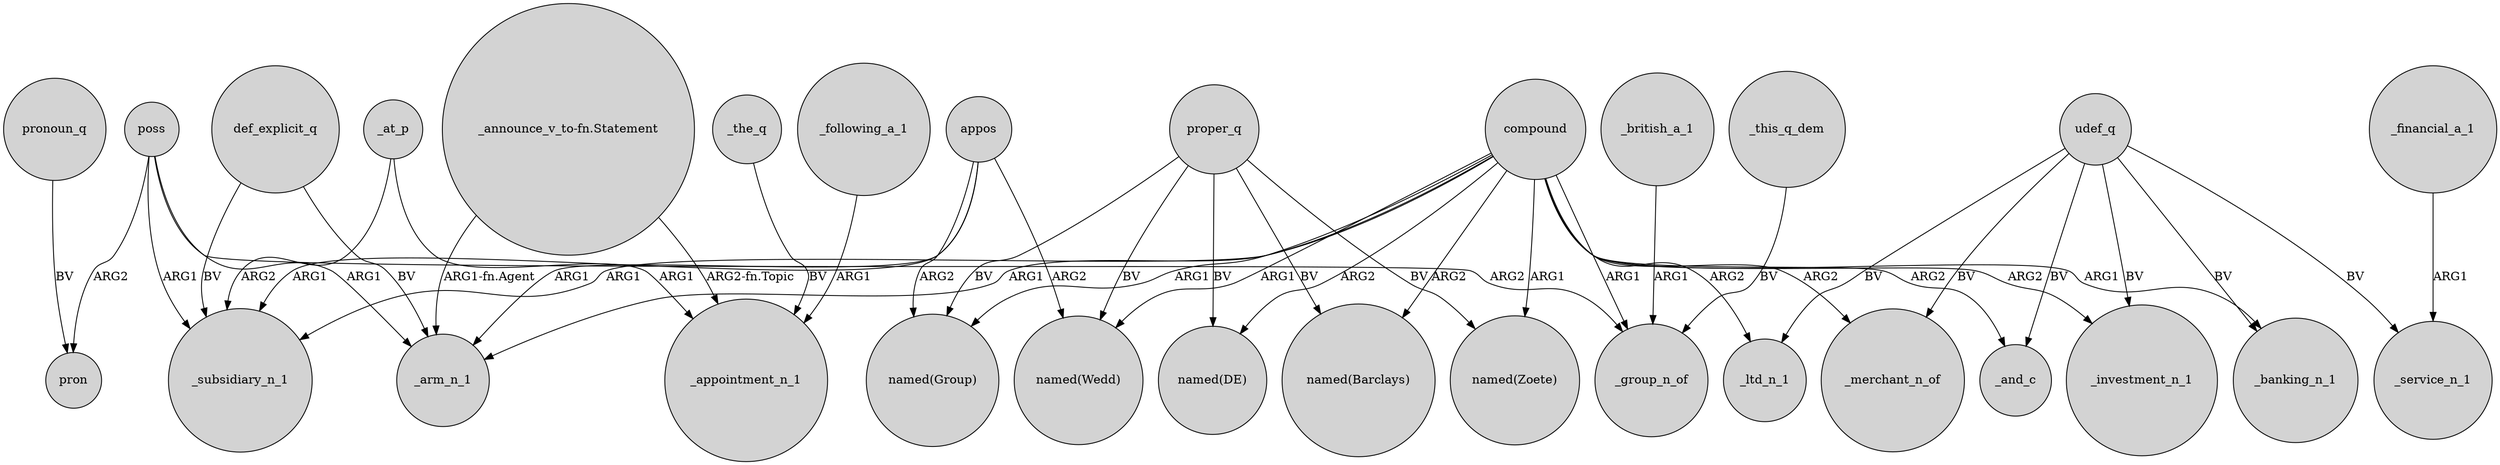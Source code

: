 digraph {
	node [shape=circle style=filled]
	udef_q -> _merchant_n_of [label=BV]
	"_announce_v_to-fn.Statement" -> _appointment_n_1 [label="ARG2-fn.Topic"]
	poss -> pron [label=ARG2]
	def_explicit_q -> _subsidiary_n_1 [label=BV]
	poss -> _subsidiary_n_1 [label=ARG1]
	proper_q -> "named(Zoete)" [label=BV]
	compound -> "named(Zoete)" [label=ARG1]
	def_explicit_q -> _arm_n_1 [label=BV]
	compound -> _investment_n_1 [label=ARG2]
	_at_p -> _subsidiary_n_1 [label=ARG2]
	_financial_a_1 -> _service_n_1 [label=ARG1]
	appos -> _arm_n_1 [label=ARG1]
	compound -> _arm_n_1 [label=ARG1]
	compound -> "named(DE)" [label=ARG2]
	proper_q -> "named(Wedd)" [label=BV]
	compound -> "named(Group)" [label=ARG1]
	pronoun_q -> pron [label=BV]
	compound -> _and_c [label=ARG2]
	compound -> _banking_n_1 [label=ARG1]
	udef_q -> _service_n_1 [label=BV]
	proper_q -> "named(DE)" [label=BV]
	poss -> _group_n_of [label=ARG2]
	_at_p -> _appointment_n_1 [label=ARG1]
	compound -> "named(Barclays)" [label=ARG2]
	appos -> "named(Group)" [label=ARG2]
	"_announce_v_to-fn.Statement" -> _arm_n_1 [label="ARG1-fn.Agent"]
	_the_q -> _appointment_n_1 [label=BV]
	_this_q_dem -> _group_n_of [label=BV]
	_british_a_1 -> _group_n_of [label=ARG1]
	appos -> _subsidiary_n_1 [label=ARG1]
	compound -> _subsidiary_n_1 [label=ARG1]
	compound -> "named(Wedd)" [label=ARG1]
	compound -> _ltd_n_1 [label=ARG2]
	udef_q -> _investment_n_1 [label=BV]
	poss -> _arm_n_1 [label=ARG1]
	proper_q -> "named(Group)" [label=BV]
	compound -> _merchant_n_of [label=ARG2]
	_following_a_1 -> _appointment_n_1 [label=ARG1]
	udef_q -> _banking_n_1 [label=BV]
	udef_q -> _and_c [label=BV]
	udef_q -> _ltd_n_1 [label=BV]
	proper_q -> "named(Barclays)" [label=BV]
	compound -> _group_n_of [label=ARG1]
	appos -> "named(Wedd)" [label=ARG2]
}
